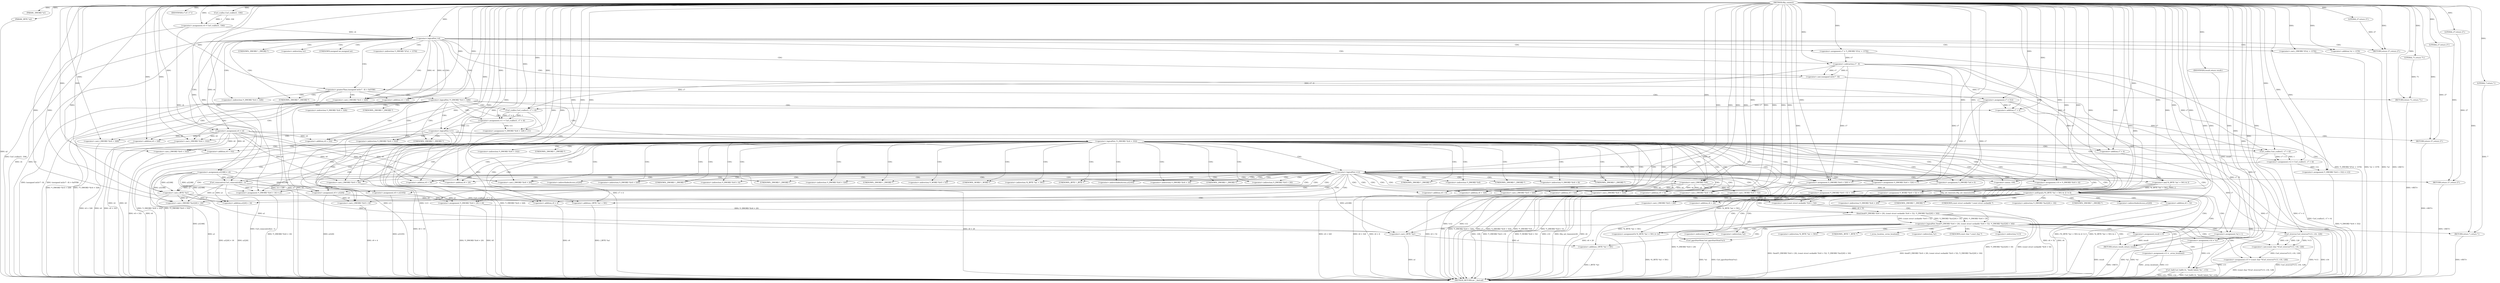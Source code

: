 digraph tftp_connect {  
"1000114" [label = "(METHOD,tftp_connect)" ]
"1000390" [label = "(METHOD_RETURN,int __fastcall)" ]
"1000115" [label = "(PARAM,_DWORD *a1)" ]
"1000116" [label = "(PARAM,_BYTE *a2)" ]
"1000131" [label = "(<operator>.assignment,v4 = Curl_ccalloc(1, 336))" ]
"1000133" [label = "(Curl_ccalloc,Curl_ccalloc(1, 336))" ]
"1000136" [label = "(<operator>.assignment,a1[188] = v4)" ]
"1000142" [label = "(<operator>.logicalNot,!v4)" ]
"1000144" [label = "(RETURN,return 27;,return 27;)" ]
"1000145" [label = "(LITERAL,27,return 27;)" ]
"1000146" [label = "(<operator>.assignment,v6 = v4)" ]
"1000149" [label = "(<operator>.assignment,v7 = *(_DWORD *)(*a1 + 1576))" ]
"1000152" [label = "(<operator>.cast,(_DWORD *)(*a1 + 1576))" ]
"1000154" [label = "(<operator>.addition,*a1 + 1576)" ]
"1000159" [label = "(IDENTIFIER,v7,if ( v7 ))" ]
"1000162" [label = "(<operator>.greaterThan,(unsigned int)(v7 - 8) > 0xFFB0)" ]
"1000163" [label = "(<operator>.cast,(unsigned int)(v7 - 8))" ]
"1000165" [label = "(<operator>.subtraction,v7 - 8)" ]
"1000169" [label = "(RETURN,return 71;,return 71;)" ]
"1000170" [label = "(LITERAL,71,return 71;)" ]
"1000173" [label = "(<operator>.assignment,v7 = 512)" ]
"1000177" [label = "(<operator>.logicalNot,!*(_DWORD *)(v4 + 328))" ]
"1000179" [label = "(<operator>.cast,(_DWORD *)(v4 + 328))" ]
"1000181" [label = "(<operator>.addition,v4 + 328)" ]
"1000185" [label = "(<operator>.assignment,v11 = Curl_ccalloc(1, v7 + 4))" ]
"1000187" [label = "(Curl_ccalloc,Curl_ccalloc(1, v7 + 4))" ]
"1000189" [label = "(<operator>.addition,v7 + 4)" ]
"1000192" [label = "(<operator>.assignment,*(_DWORD *)(v6 + 328) = v11)" ]
"1000194" [label = "(<operator>.cast,(_DWORD *)(v6 + 328))" ]
"1000196" [label = "(<operator>.addition,v6 + 328)" ]
"1000201" [label = "(<operator>.logicalNot,!v11)" ]
"1000203" [label = "(RETURN,return 27;,return 27;)" ]
"1000204" [label = "(LITERAL,27,return 27;)" ]
"1000206" [label = "(<operator>.logicalNot,!*(_DWORD *)(v6 + 332))" ]
"1000208" [label = "(<operator>.cast,(_DWORD *)(v6 + 332))" ]
"1000210" [label = "(<operator>.addition,v6 + 332)" ]
"1000214" [label = "(<operator>.assignment,v12 = Curl_ccalloc(1, v7 + 4))" ]
"1000216" [label = "(Curl_ccalloc,Curl_ccalloc(1, v7 + 4))" ]
"1000218" [label = "(<operator>.addition,v7 + 4)" ]
"1000221" [label = "(<operator>.assignment,*(_DWORD *)(v6 + 332) = v12)" ]
"1000223" [label = "(<operator>.cast,(_DWORD *)(v6 + 332))" ]
"1000225" [label = "(<operator>.addition,v6 + 332)" ]
"1000230" [label = "(<operator>.logicalNot,!v12)" ]
"1000232" [label = "(RETURN,return 27;,return 27;)" ]
"1000233" [label = "(LITERAL,27,return 27;)" ]
"1000234" [label = "(Curl_conncontrol,Curl_conncontrol(a1, 1))" ]
"1000237" [label = "(<operator>.assignment,v8 = a1[105])" ]
"1000242" [label = "(<operator>.assignment,*(_DWORD *)(v6 + 16) = a1)" ]
"1000244" [label = "(<operator>.cast,(_DWORD *)(v6 + 16))" ]
"1000246" [label = "(<operator>.addition,v6 + 16)" ]
"1000250" [label = "(<operator>.assignment,*(_DWORD *)(v6 + 20) = v8)" ]
"1000252" [label = "(<operator>.cast,(_DWORD *)(v6 + 20))" ]
"1000254" [label = "(<operator>.addition,v6 + 20)" ]
"1000258" [label = "(<operator>.assignment,*(_DWORD *)v6 = 0)" ]
"1000260" [label = "(<operator>.cast,(_DWORD *)v6)" ]
"1000264" [label = "(<operator>.assignment,*(_DWORD *)(v6 + 8) = -100)" ]
"1000266" [label = "(<operator>.cast,(_DWORD *)(v6 + 8))" ]
"1000268" [label = "(<operator>.addition,v6 + 8)" ]
"1000271" [label = "(<operator>.minus,-100)" ]
"1000273" [label = "(<operator>.assignment,v9 = a1[20])" ]
"1000278" [label = "(<operator>.assignment,*(_DWORD *)(v6 + 320) = v7)" ]
"1000280" [label = "(<operator>.cast,(_DWORD *)(v6 + 320))" ]
"1000282" [label = "(<operator>.addition,v6 + 320)" ]
"1000286" [label = "(<operator>.assignment,v10 = *(_DWORD *)(v9 + 4))" ]
"1000289" [label = "(<operator>.cast,(_DWORD *)(v9 + 4))" ]
"1000291" [label = "(<operator>.addition,v9 + 4)" ]
"1000294" [label = "(<operator>.assignment,*(_DWORD *)(v6 + 324) = v7)" ]
"1000296" [label = "(<operator>.cast,(_DWORD *)(v6 + 324))" ]
"1000298" [label = "(<operator>.addition,v6 + 324)" ]
"1000302" [label = "(<operator>.assignment,*(_WORD *)(v6 + 52) = v10)" ]
"1000304" [label = "(<operator>.cast,(_WORD *)(v6 + 52))" ]
"1000306" [label = "(<operator>.addition,v6 + 52)" ]
"1000310" [label = "(tftp_set_timeouts,tftp_set_timeouts(v6))" ]
"1000313" [label = "(<operator>.notEquals,(*((_BYTE *)a1 + 591) & 2) != 0)" ]
"1000314" [label = "(<operator>.and,*((_BYTE *)a1 + 591) & 2)" ]
"1000316" [label = "(<operator>.addition,(_BYTE *)a1 + 591)" ]
"1000317" [label = "(<operator>.cast,(_BYTE *)a1)" ]
"1000325" [label = "(<operator>.logicalNot,!bind(*(_DWORD *)(v6 + 20), (const struct sockaddr *)(v6 + 52), *(_DWORD *)(a1[20] + 16)))" ]
"1000326" [label = "(bind,bind(*(_DWORD *)(v6 + 20), (const struct sockaddr *)(v6 + 52), *(_DWORD *)(a1[20] + 16)))" ]
"1000328" [label = "(<operator>.cast,(_DWORD *)(v6 + 20))" ]
"1000330" [label = "(<operator>.addition,v6 + 20)" ]
"1000333" [label = "(<operator>.cast,(const struct sockaddr *)(v6 + 52))" ]
"1000335" [label = "(<operator>.addition,v6 + 52)" ]
"1000339" [label = "(<operator>.cast,(_DWORD *)(a1[20] + 16))" ]
"1000341" [label = "(<operator>.addition,a1[20] + 16)" ]
"1000347" [label = "(<operators>.assignmentOr,*((_BYTE *)a1 + 591) |= 2u)" ]
"1000349" [label = "(<operator>.addition,(_BYTE *)a1 + 591)" ]
"1000350" [label = "(<operator>.cast,(_BYTE *)a1)" ]
"1000356" [label = "(Curl_pgrsStartNow,Curl_pgrsStartNow(*a1))" ]
"1000359" [label = "(<operator>.assignment,result = 0)" ]
"1000362" [label = "(<operator>.assignment,*a2 = 1)" ]
"1000366" [label = "(RETURN,return result;,return result;)" ]
"1000367" [label = "(IDENTIFIER,result,return result;)" ]
"1000368" [label = "(<operator>.assignment,v13 = _errno_location())" ]
"1000371" [label = "(<operator>.assignment,v14 = *a1)" ]
"1000375" [label = "(<operator>.assignment,v15 = (const char *)Curl_strerror(*v13, v16, 128))" ]
"1000377" [label = "(<operator>.cast,(const char *)Curl_strerror(*v13, v16, 128))" ]
"1000379" [label = "(Curl_strerror,Curl_strerror(*v13, v16, 128))" ]
"1000384" [label = "(Curl_failf,Curl_failf(v14, \"bind() failed; %s\", v15))" ]
"1000388" [label = "(RETURN,return 7;,return 7;)" ]
"1000389" [label = "(LITERAL,7,return 7;)" ]
"1000151" [label = "(<operator>.indirection,*(_DWORD *)(*a1 + 1576))" ]
"1000153" [label = "(UNKNOWN,_DWORD *,_DWORD *)" ]
"1000155" [label = "(<operator>.indirection,*a1)" ]
"1000164" [label = "(UNKNOWN,unsigned int,unsigned int)" ]
"1000178" [label = "(<operator>.indirection,*(_DWORD *)(v4 + 328))" ]
"1000180" [label = "(UNKNOWN,_DWORD *,_DWORD *)" ]
"1000193" [label = "(<operator>.indirection,*(_DWORD *)(v6 + 328))" ]
"1000195" [label = "(UNKNOWN,_DWORD *,_DWORD *)" ]
"1000207" [label = "(<operator>.indirection,*(_DWORD *)(v6 + 332))" ]
"1000209" [label = "(UNKNOWN,_DWORD *,_DWORD *)" ]
"1000222" [label = "(<operator>.indirection,*(_DWORD *)(v6 + 332))" ]
"1000224" [label = "(UNKNOWN,_DWORD *,_DWORD *)" ]
"1000239" [label = "(<operator>.indirectIndexAccess,a1[105])" ]
"1000243" [label = "(<operator>.indirection,*(_DWORD *)(v6 + 16))" ]
"1000245" [label = "(UNKNOWN,_DWORD *,_DWORD *)" ]
"1000251" [label = "(<operator>.indirection,*(_DWORD *)(v6 + 20))" ]
"1000253" [label = "(UNKNOWN,_DWORD *,_DWORD *)" ]
"1000259" [label = "(<operator>.indirection,*(_DWORD *)v6)" ]
"1000261" [label = "(UNKNOWN,_DWORD *,_DWORD *)" ]
"1000265" [label = "(<operator>.indirection,*(_DWORD *)(v6 + 8))" ]
"1000267" [label = "(UNKNOWN,_DWORD *,_DWORD *)" ]
"1000275" [label = "(<operator>.indirectIndexAccess,a1[20])" ]
"1000279" [label = "(<operator>.indirection,*(_DWORD *)(v6 + 320))" ]
"1000281" [label = "(UNKNOWN,_DWORD *,_DWORD *)" ]
"1000288" [label = "(<operator>.indirection,*(_DWORD *)(v9 + 4))" ]
"1000290" [label = "(UNKNOWN,_DWORD *,_DWORD *)" ]
"1000295" [label = "(<operator>.indirection,*(_DWORD *)(v6 + 324))" ]
"1000297" [label = "(UNKNOWN,_DWORD *,_DWORD *)" ]
"1000303" [label = "(<operator>.indirection,*(_WORD *)(v6 + 52))" ]
"1000305" [label = "(UNKNOWN,_WORD *,_WORD *)" ]
"1000315" [label = "(<operator>.indirection,*((_BYTE *)a1 + 591))" ]
"1000318" [label = "(UNKNOWN,_BYTE *,_BYTE *)" ]
"1000327" [label = "(<operator>.indirection,*(_DWORD *)(v6 + 20))" ]
"1000329" [label = "(UNKNOWN,_DWORD *,_DWORD *)" ]
"1000334" [label = "(UNKNOWN,const struct sockaddr *,const struct sockaddr *)" ]
"1000338" [label = "(<operator>.indirection,*(_DWORD *)(a1[20] + 16))" ]
"1000340" [label = "(UNKNOWN,_DWORD *,_DWORD *)" ]
"1000342" [label = "(<operator>.indirectIndexAccess,a1[20])" ]
"1000348" [label = "(<operator>.indirection,*((_BYTE *)a1 + 591))" ]
"1000351" [label = "(UNKNOWN,_BYTE *,_BYTE *)" ]
"1000357" [label = "(<operator>.indirection,*a1)" ]
"1000363" [label = "(<operator>.indirection,*a2)" ]
"1000370" [label = "(_errno_location,_errno_location())" ]
"1000373" [label = "(<operator>.indirection,*a1)" ]
"1000378" [label = "(UNKNOWN,const char *,const char *)" ]
"1000380" [label = "(<operator>.indirection,*v13)" ]
  "1000388" -> "1000390"  [ label = "DDG: <RET>"] 
  "1000169" -> "1000390"  [ label = "DDG: <RET>"] 
  "1000203" -> "1000390"  [ label = "DDG: <RET>"] 
  "1000317" -> "1000390"  [ label = "DDG: a1"] 
  "1000326" -> "1000390"  [ label = "DDG: *(_DWORD *)(v6 + 20)"] 
  "1000179" -> "1000390"  [ label = "DDG: v4 + 328"] 
  "1000242" -> "1000390"  [ label = "DDG: *(_DWORD *)(v6 + 16)"] 
  "1000216" -> "1000390"  [ label = "DDG: v7 + 4"] 
  "1000142" -> "1000390"  [ label = "DDG: v4"] 
  "1000341" -> "1000390"  [ label = "DDG: a1[20]"] 
  "1000294" -> "1000390"  [ label = "DDG: *(_DWORD *)(v6 + 324)"] 
  "1000347" -> "1000390"  [ label = "DDG: *((_BYTE *)a1 + 591)"] 
  "1000333" -> "1000390"  [ label = "DDG: v6 + 52"] 
  "1000162" -> "1000390"  [ label = "DDG: (unsigned int)(v7 - 8)"] 
  "1000350" -> "1000390"  [ label = "DDG: a1"] 
  "1000325" -> "1000390"  [ label = "DDG: !bind(*(_DWORD *)(v6 + 20), (const struct sockaddr *)(v6 + 52), *(_DWORD *)(a1[20] + 16))"] 
  "1000187" -> "1000390"  [ label = "DDG: v7 + 4"] 
  "1000237" -> "1000390"  [ label = "DDG: a1[105]"] 
  "1000165" -> "1000390"  [ label = "DDG: v7"] 
  "1000328" -> "1000390"  [ label = "DDG: v6 + 20"] 
  "1000258" -> "1000390"  [ label = "DDG: *(_DWORD *)v6"] 
  "1000264" -> "1000390"  [ label = "DDG: *(_DWORD *)(v6 + 8)"] 
  "1000142" -> "1000390"  [ label = "DDG: !v4"] 
  "1000244" -> "1000390"  [ label = "DDG: v6 + 16"] 
  "1000313" -> "1000390"  [ label = "DDG: (*((_BYTE *)a1 + 591) & 2) != 0"] 
  "1000177" -> "1000390"  [ label = "DDG: *(_DWORD *)(v4 + 328)"] 
  "1000230" -> "1000390"  [ label = "DDG: !v12"] 
  "1000368" -> "1000390"  [ label = "DDG: v13"] 
  "1000379" -> "1000390"  [ label = "DDG: *v13"] 
  "1000234" -> "1000390"  [ label = "DDG: Curl_conncontrol(a1, 1)"] 
  "1000136" -> "1000390"  [ label = "DDG: a1[188]"] 
  "1000296" -> "1000390"  [ label = "DDG: v6 + 324"] 
  "1000356" -> "1000390"  [ label = "DDG: Curl_pgrsStartNow(*a1)"] 
  "1000379" -> "1000390"  [ label = "DDG: v16"] 
  "1000384" -> "1000390"  [ label = "DDG: Curl_failf(v14, \"bind() failed; %s\", v15)"] 
  "1000294" -> "1000390"  [ label = "DDG: v7"] 
  "1000368" -> "1000390"  [ label = "DDG: _errno_location()"] 
  "1000225" -> "1000390"  [ label = "DDG: v6"] 
  "1000266" -> "1000390"  [ label = "DDG: v6 + 8"] 
  "1000384" -> "1000390"  [ label = "DDG: v15"] 
  "1000131" -> "1000390"  [ label = "DDG: Curl_ccalloc(1, 336)"] 
  "1000339" -> "1000390"  [ label = "DDG: a1[20] + 16"] 
  "1000291" -> "1000390"  [ label = "DDG: v9"] 
  "1000181" -> "1000390"  [ label = "DDG: v4"] 
  "1000146" -> "1000390"  [ label = "DDG: v4"] 
  "1000310" -> "1000390"  [ label = "DDG: tftp_set_timeouts(v6)"] 
  "1000146" -> "1000390"  [ label = "DDG: v6"] 
  "1000154" -> "1000390"  [ label = "DDG: *a1"] 
  "1000280" -> "1000390"  [ label = "DDG: v6 + 320"] 
  "1000189" -> "1000390"  [ label = "DDG: v7"] 
  "1000116" -> "1000390"  [ label = "DDG: a2"] 
  "1000264" -> "1000390"  [ label = "DDG: -100"] 
  "1000384" -> "1000390"  [ label = "DDG: v14"] 
  "1000349" -> "1000390"  [ label = "DDG: (_BYTE *)a1"] 
  "1000286" -> "1000390"  [ label = "DDG: *(_DWORD *)(v9 + 4)"] 
  "1000206" -> "1000390"  [ label = "DDG: *(_DWORD *)(v6 + 332)"] 
  "1000221" -> "1000390"  [ label = "DDG: *(_DWORD *)(v6 + 332)"] 
  "1000192" -> "1000390"  [ label = "DDG: *(_DWORD *)(v6 + 328)"] 
  "1000278" -> "1000390"  [ label = "DDG: *(_DWORD *)(v6 + 320)"] 
  "1000313" -> "1000390"  [ label = "DDG: *((_BYTE *)a1 + 591) & 2"] 
  "1000273" -> "1000390"  [ label = "DDG: a1[20]"] 
  "1000377" -> "1000390"  [ label = "DDG: Curl_strerror(*v13, v16, 128)"] 
  "1000289" -> "1000390"  [ label = "DDG: v9 + 4"] 
  "1000302" -> "1000390"  [ label = "DDG: *(_WORD *)(v6 + 52)"] 
  "1000223" -> "1000390"  [ label = "DDG: v6 + 332"] 
  "1000316" -> "1000390"  [ label = "DDG: (_BYTE *)a1"] 
  "1000230" -> "1000390"  [ label = "DDG: v12"] 
  "1000310" -> "1000390"  [ label = "DDG: v6"] 
  "1000250" -> "1000390"  [ label = "DDG: v8"] 
  "1000314" -> "1000390"  [ label = "DDG: *((_BYTE *)a1 + 591)"] 
  "1000304" -> "1000390"  [ label = "DDG: v6 + 52"] 
  "1000335" -> "1000390"  [ label = "DDG: v6"] 
  "1000201" -> "1000390"  [ label = "DDG: !v11"] 
  "1000206" -> "1000390"  [ label = "DDG: !*(_DWORD *)(v6 + 332)"] 
  "1000185" -> "1000390"  [ label = "DDG: Curl_ccalloc(1, v7 + 4)"] 
  "1000177" -> "1000390"  [ label = "DDG: !*(_DWORD *)(v4 + 328)"] 
  "1000375" -> "1000390"  [ label = "DDG: (const char *)Curl_strerror(*v13, v16, 128)"] 
  "1000194" -> "1000390"  [ label = "DDG: v6 + 328"] 
  "1000362" -> "1000390"  [ label = "DDG: *a2"] 
  "1000214" -> "1000390"  [ label = "DDG: Curl_ccalloc(1, v7 + 4)"] 
  "1000356" -> "1000390"  [ label = "DDG: *a1"] 
  "1000208" -> "1000390"  [ label = "DDG: v6 + 332"] 
  "1000252" -> "1000390"  [ label = "DDG: v6 + 20"] 
  "1000302" -> "1000390"  [ label = "DDG: v10"] 
  "1000325" -> "1000390"  [ label = "DDG: bind(*(_DWORD *)(v6 + 20), (const struct sockaddr *)(v6 + 52), *(_DWORD *)(a1[20] + 16))"] 
  "1000371" -> "1000390"  [ label = "DDG: *a1"] 
  "1000201" -> "1000390"  [ label = "DDG: v11"] 
  "1000196" -> "1000390"  [ label = "DDG: v6"] 
  "1000152" -> "1000390"  [ label = "DDG: *a1 + 1576"] 
  "1000326" -> "1000390"  [ label = "DDG: *(_DWORD *)(a1[20] + 16)"] 
  "1000163" -> "1000390"  [ label = "DDG: v7 - 8"] 
  "1000218" -> "1000390"  [ label = "DDG: v7"] 
  "1000162" -> "1000390"  [ label = "DDG: (unsigned int)(v7 - 8) > 0xFFB0"] 
  "1000149" -> "1000390"  [ label = "DDG: *(_DWORD *)(*a1 + 1576)"] 
  "1000250" -> "1000390"  [ label = "DDG: *(_DWORD *)(v6 + 20)"] 
  "1000326" -> "1000390"  [ label = "DDG: (const struct sockaddr *)(v6 + 52)"] 
  "1000359" -> "1000390"  [ label = "DDG: result"] 
  "1000144" -> "1000390"  [ label = "DDG: <RET>"] 
  "1000366" -> "1000390"  [ label = "DDG: <RET>"] 
  "1000232" -> "1000390"  [ label = "DDG: <RET>"] 
  "1000114" -> "1000115"  [ label = "DDG: "] 
  "1000114" -> "1000116"  [ label = "DDG: "] 
  "1000133" -> "1000131"  [ label = "DDG: 1"] 
  "1000133" -> "1000131"  [ label = "DDG: 336"] 
  "1000114" -> "1000131"  [ label = "DDG: "] 
  "1000114" -> "1000133"  [ label = "DDG: "] 
  "1000131" -> "1000136"  [ label = "DDG: v4"] 
  "1000114" -> "1000136"  [ label = "DDG: "] 
  "1000114" -> "1000142"  [ label = "DDG: "] 
  "1000131" -> "1000142"  [ label = "DDG: v4"] 
  "1000145" -> "1000144"  [ label = "DDG: 27"] 
  "1000114" -> "1000144"  [ label = "DDG: "] 
  "1000114" -> "1000145"  [ label = "DDG: "] 
  "1000142" -> "1000146"  [ label = "DDG: v4"] 
  "1000114" -> "1000146"  [ label = "DDG: "] 
  "1000114" -> "1000149"  [ label = "DDG: "] 
  "1000114" -> "1000152"  [ label = "DDG: "] 
  "1000114" -> "1000154"  [ label = "DDG: "] 
  "1000114" -> "1000159"  [ label = "DDG: "] 
  "1000163" -> "1000162"  [ label = "DDG: v7 - 8"] 
  "1000165" -> "1000163"  [ label = "DDG: v7"] 
  "1000165" -> "1000163"  [ label = "DDG: 8"] 
  "1000149" -> "1000165"  [ label = "DDG: v7"] 
  "1000114" -> "1000165"  [ label = "DDG: "] 
  "1000114" -> "1000162"  [ label = "DDG: "] 
  "1000170" -> "1000169"  [ label = "DDG: 71"] 
  "1000114" -> "1000169"  [ label = "DDG: "] 
  "1000114" -> "1000170"  [ label = "DDG: "] 
  "1000114" -> "1000173"  [ label = "DDG: "] 
  "1000114" -> "1000179"  [ label = "DDG: "] 
  "1000142" -> "1000179"  [ label = "DDG: v4"] 
  "1000114" -> "1000181"  [ label = "DDG: "] 
  "1000142" -> "1000181"  [ label = "DDG: v4"] 
  "1000187" -> "1000185"  [ label = "DDG: 1"] 
  "1000187" -> "1000185"  [ label = "DDG: v7 + 4"] 
  "1000114" -> "1000185"  [ label = "DDG: "] 
  "1000114" -> "1000187"  [ label = "DDG: "] 
  "1000165" -> "1000187"  [ label = "DDG: v7"] 
  "1000173" -> "1000187"  [ label = "DDG: v7"] 
  "1000165" -> "1000189"  [ label = "DDG: v7"] 
  "1000173" -> "1000189"  [ label = "DDG: v7"] 
  "1000114" -> "1000189"  [ label = "DDG: "] 
  "1000185" -> "1000192"  [ label = "DDG: v11"] 
  "1000114" -> "1000192"  [ label = "DDG: "] 
  "1000146" -> "1000194"  [ label = "DDG: v6"] 
  "1000114" -> "1000194"  [ label = "DDG: "] 
  "1000146" -> "1000196"  [ label = "DDG: v6"] 
  "1000114" -> "1000196"  [ label = "DDG: "] 
  "1000114" -> "1000201"  [ label = "DDG: "] 
  "1000185" -> "1000201"  [ label = "DDG: v11"] 
  "1000204" -> "1000203"  [ label = "DDG: 27"] 
  "1000114" -> "1000203"  [ label = "DDG: "] 
  "1000114" -> "1000204"  [ label = "DDG: "] 
  "1000146" -> "1000208"  [ label = "DDG: v6"] 
  "1000114" -> "1000208"  [ label = "DDG: "] 
  "1000146" -> "1000210"  [ label = "DDG: v6"] 
  "1000114" -> "1000210"  [ label = "DDG: "] 
  "1000216" -> "1000214"  [ label = "DDG: 1"] 
  "1000216" -> "1000214"  [ label = "DDG: v7 + 4"] 
  "1000114" -> "1000214"  [ label = "DDG: "] 
  "1000114" -> "1000216"  [ label = "DDG: "] 
  "1000165" -> "1000216"  [ label = "DDG: v7"] 
  "1000173" -> "1000216"  [ label = "DDG: v7"] 
  "1000165" -> "1000218"  [ label = "DDG: v7"] 
  "1000173" -> "1000218"  [ label = "DDG: v7"] 
  "1000114" -> "1000218"  [ label = "DDG: "] 
  "1000214" -> "1000221"  [ label = "DDG: v12"] 
  "1000114" -> "1000221"  [ label = "DDG: "] 
  "1000114" -> "1000223"  [ label = "DDG: "] 
  "1000146" -> "1000223"  [ label = "DDG: v6"] 
  "1000114" -> "1000225"  [ label = "DDG: "] 
  "1000146" -> "1000225"  [ label = "DDG: v6"] 
  "1000114" -> "1000230"  [ label = "DDG: "] 
  "1000214" -> "1000230"  [ label = "DDG: v12"] 
  "1000233" -> "1000232"  [ label = "DDG: 27"] 
  "1000114" -> "1000232"  [ label = "DDG: "] 
  "1000114" -> "1000233"  [ label = "DDG: "] 
  "1000136" -> "1000234"  [ label = "DDG: a1[188]"] 
  "1000114" -> "1000234"  [ label = "DDG: "] 
  "1000234" -> "1000237"  [ label = "DDG: a1"] 
  "1000114" -> "1000237"  [ label = "DDG: "] 
  "1000136" -> "1000242"  [ label = "DDG: a1[188]"] 
  "1000234" -> "1000242"  [ label = "DDG: a1"] 
  "1000114" -> "1000242"  [ label = "DDG: "] 
  "1000114" -> "1000244"  [ label = "DDG: "] 
  "1000146" -> "1000244"  [ label = "DDG: v6"] 
  "1000114" -> "1000246"  [ label = "DDG: "] 
  "1000146" -> "1000246"  [ label = "DDG: v6"] 
  "1000237" -> "1000250"  [ label = "DDG: v8"] 
  "1000114" -> "1000250"  [ label = "DDG: "] 
  "1000114" -> "1000252"  [ label = "DDG: "] 
  "1000146" -> "1000252"  [ label = "DDG: v6"] 
  "1000114" -> "1000254"  [ label = "DDG: "] 
  "1000146" -> "1000254"  [ label = "DDG: v6"] 
  "1000114" -> "1000258"  [ label = "DDG: "] 
  "1000114" -> "1000260"  [ label = "DDG: "] 
  "1000146" -> "1000260"  [ label = "DDG: v6"] 
  "1000271" -> "1000264"  [ label = "DDG: 100"] 
  "1000260" -> "1000266"  [ label = "DDG: v6"] 
  "1000114" -> "1000266"  [ label = "DDG: "] 
  "1000260" -> "1000268"  [ label = "DDG: v6"] 
  "1000114" -> "1000268"  [ label = "DDG: "] 
  "1000114" -> "1000271"  [ label = "DDG: "] 
  "1000136" -> "1000273"  [ label = "DDG: a1[188]"] 
  "1000234" -> "1000273"  [ label = "DDG: a1"] 
  "1000114" -> "1000273"  [ label = "DDG: "] 
  "1000165" -> "1000278"  [ label = "DDG: v7"] 
  "1000173" -> "1000278"  [ label = "DDG: v7"] 
  "1000114" -> "1000278"  [ label = "DDG: "] 
  "1000114" -> "1000280"  [ label = "DDG: "] 
  "1000260" -> "1000280"  [ label = "DDG: v6"] 
  "1000114" -> "1000282"  [ label = "DDG: "] 
  "1000260" -> "1000282"  [ label = "DDG: v6"] 
  "1000114" -> "1000286"  [ label = "DDG: "] 
  "1000273" -> "1000289"  [ label = "DDG: v9"] 
  "1000114" -> "1000289"  [ label = "DDG: "] 
  "1000273" -> "1000291"  [ label = "DDG: v9"] 
  "1000114" -> "1000291"  [ label = "DDG: "] 
  "1000114" -> "1000294"  [ label = "DDG: "] 
  "1000165" -> "1000294"  [ label = "DDG: v7"] 
  "1000173" -> "1000294"  [ label = "DDG: v7"] 
  "1000114" -> "1000296"  [ label = "DDG: "] 
  "1000260" -> "1000296"  [ label = "DDG: v6"] 
  "1000114" -> "1000298"  [ label = "DDG: "] 
  "1000260" -> "1000298"  [ label = "DDG: v6"] 
  "1000286" -> "1000302"  [ label = "DDG: v10"] 
  "1000114" -> "1000302"  [ label = "DDG: "] 
  "1000114" -> "1000304"  [ label = "DDG: "] 
  "1000260" -> "1000304"  [ label = "DDG: v6"] 
  "1000114" -> "1000306"  [ label = "DDG: "] 
  "1000260" -> "1000306"  [ label = "DDG: v6"] 
  "1000114" -> "1000310"  [ label = "DDG: "] 
  "1000260" -> "1000310"  [ label = "DDG: v6"] 
  "1000314" -> "1000313"  [ label = "DDG: *((_BYTE *)a1 + 591)"] 
  "1000314" -> "1000313"  [ label = "DDG: 2"] 
  "1000317" -> "1000316"  [ label = "DDG: a1"] 
  "1000136" -> "1000317"  [ label = "DDG: a1[188]"] 
  "1000114" -> "1000317"  [ label = "DDG: "] 
  "1000234" -> "1000317"  [ label = "DDG: a1"] 
  "1000114" -> "1000316"  [ label = "DDG: "] 
  "1000114" -> "1000314"  [ label = "DDG: "] 
  "1000114" -> "1000313"  [ label = "DDG: "] 
  "1000326" -> "1000325"  [ label = "DDG: *(_DWORD *)(v6 + 20)"] 
  "1000326" -> "1000325"  [ label = "DDG: (const struct sockaddr *)(v6 + 52)"] 
  "1000326" -> "1000325"  [ label = "DDG: *(_DWORD *)(a1[20] + 16)"] 
  "1000250" -> "1000326"  [ label = "DDG: *(_DWORD *)(v6 + 20)"] 
  "1000310" -> "1000328"  [ label = "DDG: v6"] 
  "1000114" -> "1000328"  [ label = "DDG: "] 
  "1000310" -> "1000330"  [ label = "DDG: v6"] 
  "1000114" -> "1000330"  [ label = "DDG: "] 
  "1000333" -> "1000326"  [ label = "DDG: v6 + 52"] 
  "1000114" -> "1000333"  [ label = "DDG: "] 
  "1000310" -> "1000333"  [ label = "DDG: v6"] 
  "1000114" -> "1000335"  [ label = "DDG: "] 
  "1000310" -> "1000335"  [ label = "DDG: v6"] 
  "1000317" -> "1000339"  [ label = "DDG: a1"] 
  "1000136" -> "1000339"  [ label = "DDG: a1[188]"] 
  "1000234" -> "1000339"  [ label = "DDG: a1"] 
  "1000114" -> "1000339"  [ label = "DDG: "] 
  "1000317" -> "1000341"  [ label = "DDG: a1"] 
  "1000136" -> "1000341"  [ label = "DDG: a1[188]"] 
  "1000234" -> "1000341"  [ label = "DDG: a1"] 
  "1000114" -> "1000341"  [ label = "DDG: "] 
  "1000114" -> "1000347"  [ label = "DDG: "] 
  "1000314" -> "1000347"  [ label = "DDG: *((_BYTE *)a1 + 591)"] 
  "1000350" -> "1000349"  [ label = "DDG: a1"] 
  "1000317" -> "1000350"  [ label = "DDG: a1"] 
  "1000136" -> "1000350"  [ label = "DDG: a1[188]"] 
  "1000114" -> "1000350"  [ label = "DDG: "] 
  "1000234" -> "1000350"  [ label = "DDG: a1"] 
  "1000114" -> "1000349"  [ label = "DDG: "] 
  "1000114" -> "1000359"  [ label = "DDG: "] 
  "1000114" -> "1000362"  [ label = "DDG: "] 
  "1000367" -> "1000366"  [ label = "DDG: result"] 
  "1000359" -> "1000366"  [ label = "DDG: result"] 
  "1000114" -> "1000367"  [ label = "DDG: "] 
  "1000114" -> "1000368"  [ label = "DDG: "] 
  "1000114" -> "1000371"  [ label = "DDG: "] 
  "1000377" -> "1000375"  [ label = "DDG: Curl_strerror(*v13, v16, 128)"] 
  "1000114" -> "1000375"  [ label = "DDG: "] 
  "1000379" -> "1000377"  [ label = "DDG: *v13"] 
  "1000379" -> "1000377"  [ label = "DDG: v16"] 
  "1000379" -> "1000377"  [ label = "DDG: 128"] 
  "1000114" -> "1000379"  [ label = "DDG: "] 
  "1000371" -> "1000384"  [ label = "DDG: v14"] 
  "1000114" -> "1000384"  [ label = "DDG: "] 
  "1000375" -> "1000384"  [ label = "DDG: v15"] 
  "1000389" -> "1000388"  [ label = "DDG: 7"] 
  "1000114" -> "1000388"  [ label = "DDG: "] 
  "1000114" -> "1000389"  [ label = "DDG: "] 
  "1000142" -> "1000144"  [ label = "CDG: "] 
  "1000142" -> "1000155"  [ label = "CDG: "] 
  "1000142" -> "1000154"  [ label = "CDG: "] 
  "1000142" -> "1000153"  [ label = "CDG: "] 
  "1000142" -> "1000152"  [ label = "CDG: "] 
  "1000142" -> "1000151"  [ label = "CDG: "] 
  "1000142" -> "1000149"  [ label = "CDG: "] 
  "1000142" -> "1000146"  [ label = "CDG: "] 
  "1000142" -> "1000173"  [ label = "CDG: "] 
  "1000142" -> "1000165"  [ label = "CDG: "] 
  "1000142" -> "1000164"  [ label = "CDG: "] 
  "1000142" -> "1000163"  [ label = "CDG: "] 
  "1000142" -> "1000162"  [ label = "CDG: "] 
  "1000142" -> "1000181"  [ label = "CDG: "] 
  "1000142" -> "1000180"  [ label = "CDG: "] 
  "1000142" -> "1000179"  [ label = "CDG: "] 
  "1000142" -> "1000178"  [ label = "CDG: "] 
  "1000142" -> "1000177"  [ label = "CDG: "] 
  "1000162" -> "1000169"  [ label = "CDG: "] 
  "1000162" -> "1000181"  [ label = "CDG: "] 
  "1000162" -> "1000180"  [ label = "CDG: "] 
  "1000162" -> "1000179"  [ label = "CDG: "] 
  "1000162" -> "1000178"  [ label = "CDG: "] 
  "1000162" -> "1000177"  [ label = "CDG: "] 
  "1000177" -> "1000192"  [ label = "CDG: "] 
  "1000177" -> "1000189"  [ label = "CDG: "] 
  "1000177" -> "1000187"  [ label = "CDG: "] 
  "1000177" -> "1000185"  [ label = "CDG: "] 
  "1000177" -> "1000208"  [ label = "CDG: "] 
  "1000177" -> "1000207"  [ label = "CDG: "] 
  "1000177" -> "1000206"  [ label = "CDG: "] 
  "1000177" -> "1000201"  [ label = "CDG: "] 
  "1000177" -> "1000196"  [ label = "CDG: "] 
  "1000177" -> "1000195"  [ label = "CDG: "] 
  "1000177" -> "1000194"  [ label = "CDG: "] 
  "1000177" -> "1000193"  [ label = "CDG: "] 
  "1000177" -> "1000210"  [ label = "CDG: "] 
  "1000177" -> "1000209"  [ label = "CDG: "] 
  "1000201" -> "1000208"  [ label = "CDG: "] 
  "1000201" -> "1000207"  [ label = "CDG: "] 
  "1000201" -> "1000206"  [ label = "CDG: "] 
  "1000201" -> "1000203"  [ label = "CDG: "] 
  "1000201" -> "1000210"  [ label = "CDG: "] 
  "1000201" -> "1000209"  [ label = "CDG: "] 
  "1000206" -> "1000224"  [ label = "CDG: "] 
  "1000206" -> "1000223"  [ label = "CDG: "] 
  "1000206" -> "1000222"  [ label = "CDG: "] 
  "1000206" -> "1000221"  [ label = "CDG: "] 
  "1000206" -> "1000218"  [ label = "CDG: "] 
  "1000206" -> "1000216"  [ label = "CDG: "] 
  "1000206" -> "1000214"  [ label = "CDG: "] 
  "1000206" -> "1000239"  [ label = "CDG: "] 
  "1000206" -> "1000237"  [ label = "CDG: "] 
  "1000206" -> "1000234"  [ label = "CDG: "] 
  "1000206" -> "1000230"  [ label = "CDG: "] 
  "1000206" -> "1000225"  [ label = "CDG: "] 
  "1000206" -> "1000254"  [ label = "CDG: "] 
  "1000206" -> "1000253"  [ label = "CDG: "] 
  "1000206" -> "1000252"  [ label = "CDG: "] 
  "1000206" -> "1000251"  [ label = "CDG: "] 
  "1000206" -> "1000250"  [ label = "CDG: "] 
  "1000206" -> "1000246"  [ label = "CDG: "] 
  "1000206" -> "1000245"  [ label = "CDG: "] 
  "1000206" -> "1000244"  [ label = "CDG: "] 
  "1000206" -> "1000243"  [ label = "CDG: "] 
  "1000206" -> "1000242"  [ label = "CDG: "] 
  "1000206" -> "1000271"  [ label = "CDG: "] 
  "1000206" -> "1000268"  [ label = "CDG: "] 
  "1000206" -> "1000267"  [ label = "CDG: "] 
  "1000206" -> "1000266"  [ label = "CDG: "] 
  "1000206" -> "1000265"  [ label = "CDG: "] 
  "1000206" -> "1000264"  [ label = "CDG: "] 
  "1000206" -> "1000261"  [ label = "CDG: "] 
  "1000206" -> "1000260"  [ label = "CDG: "] 
  "1000206" -> "1000259"  [ label = "CDG: "] 
  "1000206" -> "1000258"  [ label = "CDG: "] 
  "1000206" -> "1000288"  [ label = "CDG: "] 
  "1000206" -> "1000286"  [ label = "CDG: "] 
  "1000206" -> "1000282"  [ label = "CDG: "] 
  "1000206" -> "1000281"  [ label = "CDG: "] 
  "1000206" -> "1000280"  [ label = "CDG: "] 
  "1000206" -> "1000279"  [ label = "CDG: "] 
  "1000206" -> "1000278"  [ label = "CDG: "] 
  "1000206" -> "1000275"  [ label = "CDG: "] 
  "1000206" -> "1000273"  [ label = "CDG: "] 
  "1000206" -> "1000304"  [ label = "CDG: "] 
  "1000206" -> "1000303"  [ label = "CDG: "] 
  "1000206" -> "1000302"  [ label = "CDG: "] 
  "1000206" -> "1000298"  [ label = "CDG: "] 
  "1000206" -> "1000297"  [ label = "CDG: "] 
  "1000206" -> "1000296"  [ label = "CDG: "] 
  "1000206" -> "1000295"  [ label = "CDG: "] 
  "1000206" -> "1000294"  [ label = "CDG: "] 
  "1000206" -> "1000291"  [ label = "CDG: "] 
  "1000206" -> "1000290"  [ label = "CDG: "] 
  "1000206" -> "1000289"  [ label = "CDG: "] 
  "1000206" -> "1000318"  [ label = "CDG: "] 
  "1000206" -> "1000317"  [ label = "CDG: "] 
  "1000206" -> "1000316"  [ label = "CDG: "] 
  "1000206" -> "1000315"  [ label = "CDG: "] 
  "1000206" -> "1000314"  [ label = "CDG: "] 
  "1000206" -> "1000313"  [ label = "CDG: "] 
  "1000206" -> "1000310"  [ label = "CDG: "] 
  "1000206" -> "1000306"  [ label = "CDG: "] 
  "1000206" -> "1000305"  [ label = "CDG: "] 
  "1000230" -> "1000239"  [ label = "CDG: "] 
  "1000230" -> "1000237"  [ label = "CDG: "] 
  "1000230" -> "1000234"  [ label = "CDG: "] 
  "1000230" -> "1000232"  [ label = "CDG: "] 
  "1000230" -> "1000254"  [ label = "CDG: "] 
  "1000230" -> "1000253"  [ label = "CDG: "] 
  "1000230" -> "1000252"  [ label = "CDG: "] 
  "1000230" -> "1000251"  [ label = "CDG: "] 
  "1000230" -> "1000250"  [ label = "CDG: "] 
  "1000230" -> "1000246"  [ label = "CDG: "] 
  "1000230" -> "1000245"  [ label = "CDG: "] 
  "1000230" -> "1000244"  [ label = "CDG: "] 
  "1000230" -> "1000243"  [ label = "CDG: "] 
  "1000230" -> "1000242"  [ label = "CDG: "] 
  "1000230" -> "1000271"  [ label = "CDG: "] 
  "1000230" -> "1000268"  [ label = "CDG: "] 
  "1000230" -> "1000267"  [ label = "CDG: "] 
  "1000230" -> "1000266"  [ label = "CDG: "] 
  "1000230" -> "1000265"  [ label = "CDG: "] 
  "1000230" -> "1000264"  [ label = "CDG: "] 
  "1000230" -> "1000261"  [ label = "CDG: "] 
  "1000230" -> "1000260"  [ label = "CDG: "] 
  "1000230" -> "1000259"  [ label = "CDG: "] 
  "1000230" -> "1000258"  [ label = "CDG: "] 
  "1000230" -> "1000288"  [ label = "CDG: "] 
  "1000230" -> "1000286"  [ label = "CDG: "] 
  "1000230" -> "1000282"  [ label = "CDG: "] 
  "1000230" -> "1000281"  [ label = "CDG: "] 
  "1000230" -> "1000280"  [ label = "CDG: "] 
  "1000230" -> "1000279"  [ label = "CDG: "] 
  "1000230" -> "1000278"  [ label = "CDG: "] 
  "1000230" -> "1000275"  [ label = "CDG: "] 
  "1000230" -> "1000273"  [ label = "CDG: "] 
  "1000230" -> "1000304"  [ label = "CDG: "] 
  "1000230" -> "1000303"  [ label = "CDG: "] 
  "1000230" -> "1000302"  [ label = "CDG: "] 
  "1000230" -> "1000298"  [ label = "CDG: "] 
  "1000230" -> "1000297"  [ label = "CDG: "] 
  "1000230" -> "1000296"  [ label = "CDG: "] 
  "1000230" -> "1000295"  [ label = "CDG: "] 
  "1000230" -> "1000294"  [ label = "CDG: "] 
  "1000230" -> "1000291"  [ label = "CDG: "] 
  "1000230" -> "1000290"  [ label = "CDG: "] 
  "1000230" -> "1000289"  [ label = "CDG: "] 
  "1000230" -> "1000318"  [ label = "CDG: "] 
  "1000230" -> "1000317"  [ label = "CDG: "] 
  "1000230" -> "1000316"  [ label = "CDG: "] 
  "1000230" -> "1000315"  [ label = "CDG: "] 
  "1000230" -> "1000314"  [ label = "CDG: "] 
  "1000230" -> "1000313"  [ label = "CDG: "] 
  "1000230" -> "1000310"  [ label = "CDG: "] 
  "1000230" -> "1000306"  [ label = "CDG: "] 
  "1000230" -> "1000305"  [ label = "CDG: "] 
  "1000313" -> "1000335"  [ label = "CDG: "] 
  "1000313" -> "1000334"  [ label = "CDG: "] 
  "1000313" -> "1000333"  [ label = "CDG: "] 
  "1000313" -> "1000330"  [ label = "CDG: "] 
  "1000313" -> "1000329"  [ label = "CDG: "] 
  "1000313" -> "1000328"  [ label = "CDG: "] 
  "1000313" -> "1000327"  [ label = "CDG: "] 
  "1000313" -> "1000326"  [ label = "CDG: "] 
  "1000313" -> "1000325"  [ label = "CDG: "] 
  "1000313" -> "1000342"  [ label = "CDG: "] 
  "1000313" -> "1000341"  [ label = "CDG: "] 
  "1000313" -> "1000340"  [ label = "CDG: "] 
  "1000313" -> "1000339"  [ label = "CDG: "] 
  "1000313" -> "1000338"  [ label = "CDG: "] 
  "1000313" -> "1000366"  [ label = "CDG: "] 
  "1000313" -> "1000363"  [ label = "CDG: "] 
  "1000313" -> "1000362"  [ label = "CDG: "] 
  "1000313" -> "1000359"  [ label = "CDG: "] 
  "1000313" -> "1000357"  [ label = "CDG: "] 
  "1000313" -> "1000356"  [ label = "CDG: "] 
  "1000325" -> "1000351"  [ label = "CDG: "] 
  "1000325" -> "1000350"  [ label = "CDG: "] 
  "1000325" -> "1000349"  [ label = "CDG: "] 
  "1000325" -> "1000348"  [ label = "CDG: "] 
  "1000325" -> "1000347"  [ label = "CDG: "] 
  "1000325" -> "1000368"  [ label = "CDG: "] 
  "1000325" -> "1000366"  [ label = "CDG: "] 
  "1000325" -> "1000363"  [ label = "CDG: "] 
  "1000325" -> "1000362"  [ label = "CDG: "] 
  "1000325" -> "1000359"  [ label = "CDG: "] 
  "1000325" -> "1000357"  [ label = "CDG: "] 
  "1000325" -> "1000356"  [ label = "CDG: "] 
  "1000325" -> "1000384"  [ label = "CDG: "] 
  "1000325" -> "1000380"  [ label = "CDG: "] 
  "1000325" -> "1000379"  [ label = "CDG: "] 
  "1000325" -> "1000378"  [ label = "CDG: "] 
  "1000325" -> "1000377"  [ label = "CDG: "] 
  "1000325" -> "1000375"  [ label = "CDG: "] 
  "1000325" -> "1000373"  [ label = "CDG: "] 
  "1000325" -> "1000371"  [ label = "CDG: "] 
  "1000325" -> "1000370"  [ label = "CDG: "] 
  "1000325" -> "1000388"  [ label = "CDG: "] 
}
